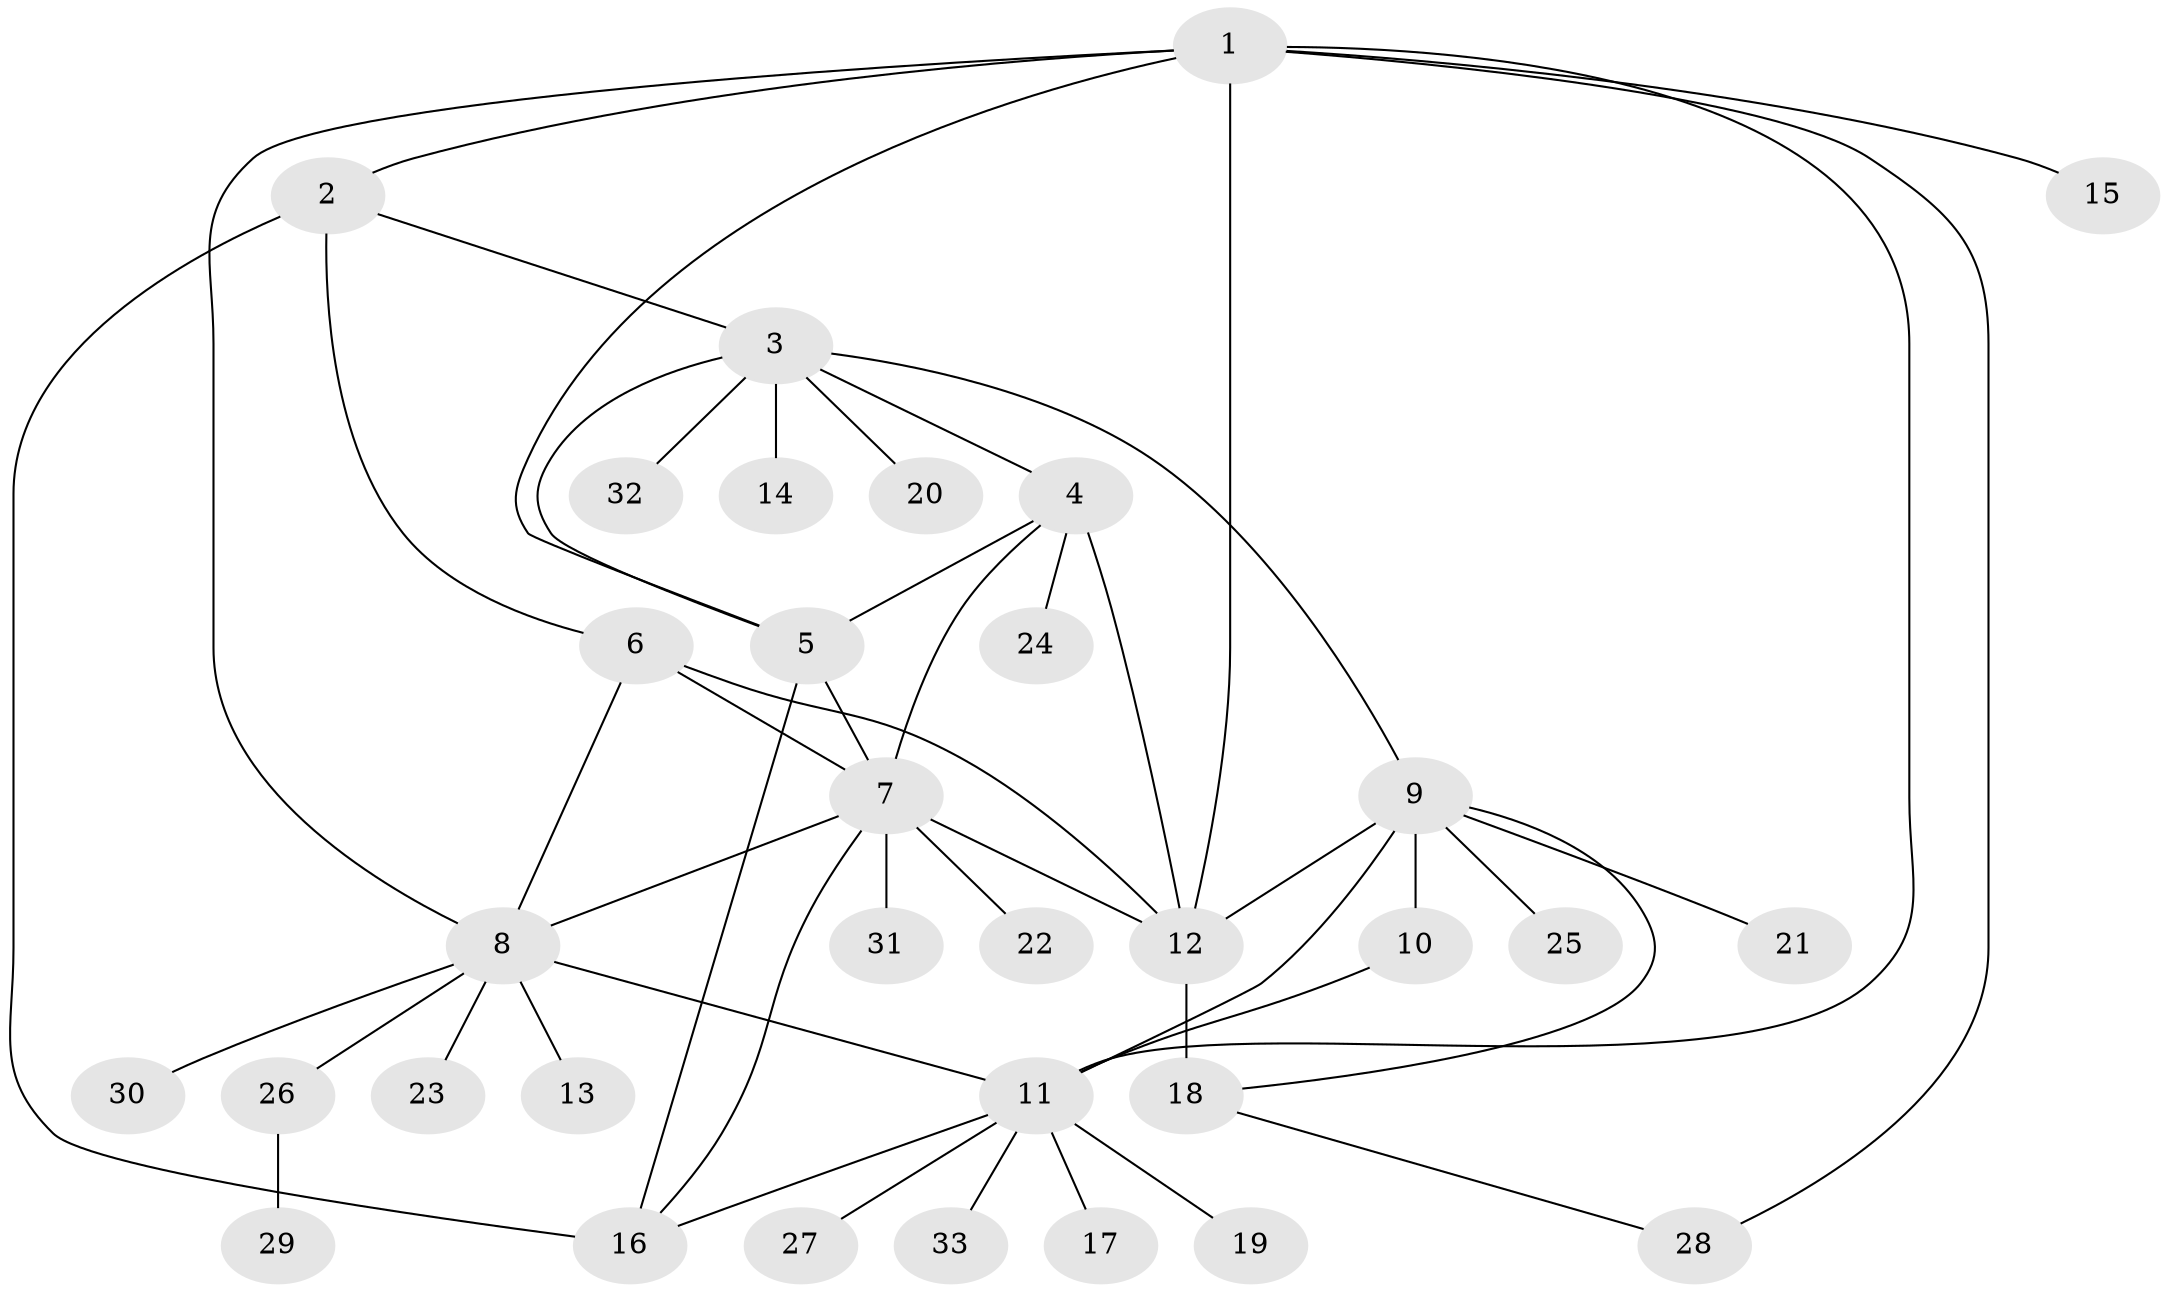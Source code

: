 // original degree distribution, {10: 0.045454545454545456, 4: 0.030303030303030304, 8: 0.09090909090909091, 5: 0.045454545454545456, 2: 0.22727272727272727, 1: 0.5151515151515151, 3: 0.045454545454545456}
// Generated by graph-tools (version 1.1) at 2025/37/03/09/25 02:37:27]
// undirected, 33 vertices, 50 edges
graph export_dot {
graph [start="1"]
  node [color=gray90,style=filled];
  1;
  2;
  3;
  4;
  5;
  6;
  7;
  8;
  9;
  10;
  11;
  12;
  13;
  14;
  15;
  16;
  17;
  18;
  19;
  20;
  21;
  22;
  23;
  24;
  25;
  26;
  27;
  28;
  29;
  30;
  31;
  32;
  33;
  1 -- 2 [weight=2.0];
  1 -- 5 [weight=1.0];
  1 -- 8 [weight=1.0];
  1 -- 11 [weight=1.0];
  1 -- 12 [weight=2.0];
  1 -- 15 [weight=1.0];
  1 -- 28 [weight=1.0];
  2 -- 3 [weight=1.0];
  2 -- 6 [weight=1.0];
  2 -- 16 [weight=3.0];
  3 -- 4 [weight=1.0];
  3 -- 5 [weight=1.0];
  3 -- 9 [weight=1.0];
  3 -- 14 [weight=1.0];
  3 -- 20 [weight=1.0];
  3 -- 32 [weight=1.0];
  4 -- 5 [weight=4.0];
  4 -- 7 [weight=2.0];
  4 -- 12 [weight=1.0];
  4 -- 24 [weight=1.0];
  5 -- 7 [weight=1.0];
  5 -- 16 [weight=1.0];
  6 -- 7 [weight=1.0];
  6 -- 8 [weight=1.0];
  6 -- 12 [weight=1.0];
  7 -- 8 [weight=1.0];
  7 -- 12 [weight=1.0];
  7 -- 16 [weight=1.0];
  7 -- 22 [weight=1.0];
  7 -- 31 [weight=1.0];
  8 -- 11 [weight=1.0];
  8 -- 13 [weight=1.0];
  8 -- 23 [weight=1.0];
  8 -- 26 [weight=1.0];
  8 -- 30 [weight=1.0];
  9 -- 10 [weight=1.0];
  9 -- 11 [weight=1.0];
  9 -- 12 [weight=1.0];
  9 -- 18 [weight=1.0];
  9 -- 21 [weight=1.0];
  9 -- 25 [weight=1.0];
  10 -- 11 [weight=1.0];
  11 -- 16 [weight=1.0];
  11 -- 17 [weight=1.0];
  11 -- 19 [weight=1.0];
  11 -- 27 [weight=1.0];
  11 -- 33 [weight=1.0];
  12 -- 18 [weight=4.0];
  18 -- 28 [weight=1.0];
  26 -- 29 [weight=1.0];
}
